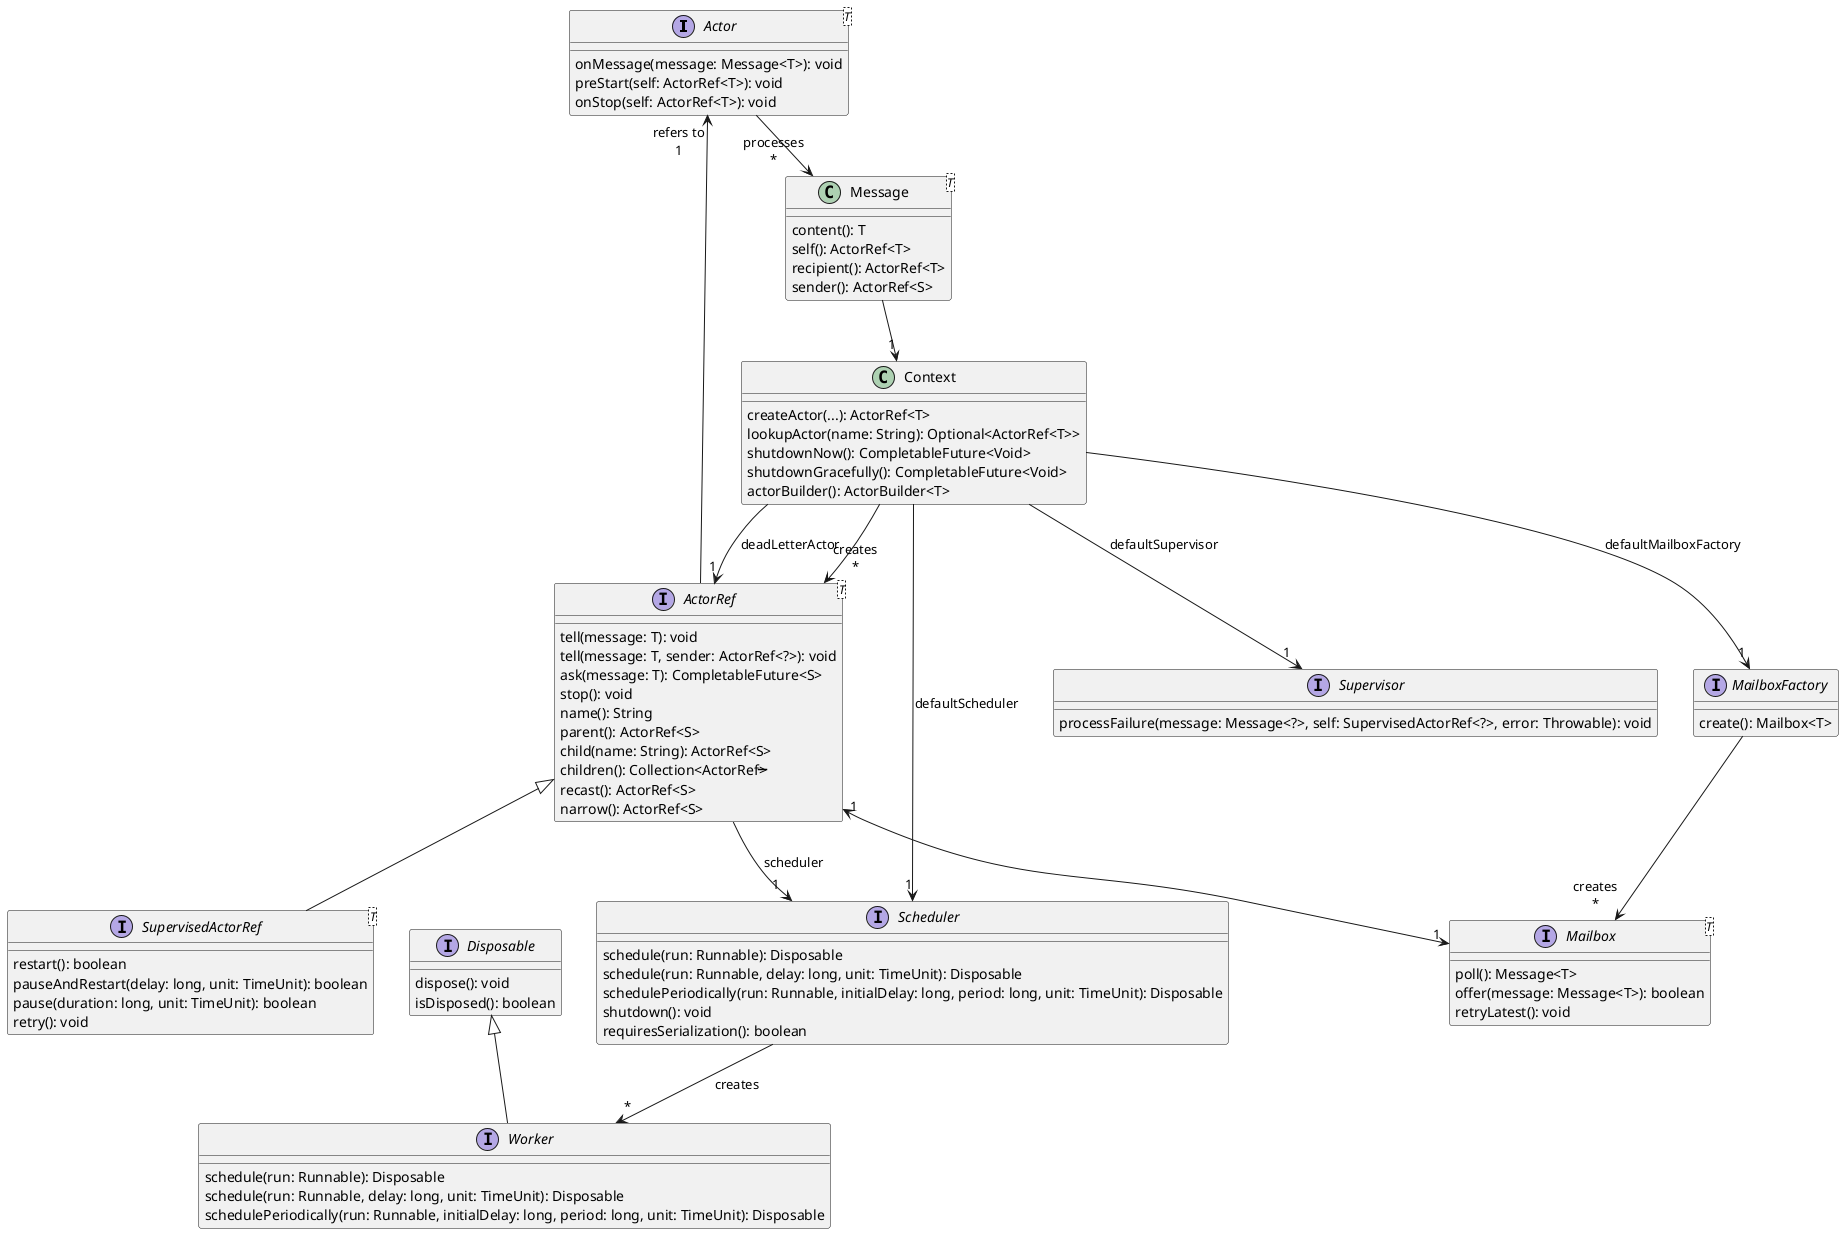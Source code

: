 @startuml
top to bottom direction

interface "Actor<T>" as Actor_T_ [[java:com.github.davidmoten.reels.Actor]] {
    onMessage(message: Message<T>): void
    preStart(self: ActorRef<T>): void
    onStop(self: ActorRef<T>): void
}
interface "ActorRef<T>" as ActorRef_T_ [[java:com.github.davidmoten.reels.ActorRef]] {
    tell(message: T): void
    tell(message: T, sender: ActorRef<?>): void
    ask(message: T): CompletableFuture<S>
    stop(): void
    name(): String
    parent(): ActorRef<S>
    child(name: String): ActorRef<S>
    children(): Collection<ActorRef<S>>
    recast(): ActorRef<S>
    narrow(): ActorRef<S>
}
Context --> "creates\n*" ActorRef_T_
ActorRef_T_ --> "1" Scheduler : scheduler
class Context [[java:com.github.davidmoten.reels.Context]] {
    createActor(...): ActorRef<T>
    lookupActor(name: String): Optional<ActorRef<T>>
    shutdownNow(): CompletableFuture<Void>
    shutdownGracefully(): CompletableFuture<Void>
    actorBuilder(): ActorBuilder<T>
}
Context --> "1" Supervisor : defaultSupervisor
Context --> "1" Scheduler : defaultScheduler
Context --> "1" ActorRef_T_ : deadLetterActor
Context --> "1" MailboxFactory: defaultMailboxFactory

interface "Mailbox<T>" as Mailbox_T_ {
    poll(): Message<T>
    offer(message: Message<T>): boolean
    retryLatest(): void
}
ActorRef_T_ "1" <--> "1" Mailbox_T_

interface MailboxFactory {
    create(): Mailbox<T>
}

MailboxFactory --> "creates\n*" Mailbox_T_ 

interface Disposable [[java:com.github.davidmoten.reels.Disposable]] {
    dispose(): void
    isDisposed(): boolean
}
class "Message<T>" as Message_T_ [[java:com.github.davidmoten.reels.Message]] {
    content(): T
    self(): ActorRef<T>
    recipient(): ActorRef<T>
    sender(): ActorRef<S>
}
Message_T_ --> "1" Context
interface Scheduler [[java:com.github.davidmoten.reels.Scheduler]] {
    schedule(run: Runnable): Disposable
    schedule(run: Runnable, delay: long, unit: TimeUnit): Disposable
    schedulePeriodically(run: Runnable, initialDelay: long, period: long, unit: TimeUnit): Disposable
    shutdown(): void
    requiresSerialization(): boolean
}

Scheduler --> "*" Worker : creates

interface "SupervisedActorRef<T>" as SupervisedActorRef_T_ [[java:com.github.davidmoten.reels.SupervisedActorRef]] {
    restart(): boolean
    pauseAndRestart(delay: long, unit: TimeUnit): boolean
    pause(duration: long, unit: TimeUnit): boolean
    retry(): void
}
ActorRef_T_ <|-- SupervisedActorRef_T_

interface Supervisor [[java:com.github.davidmoten.reels.Supervisor]] {
    processFailure(message: Message<?>, self: SupervisedActorRef<?>, error: Throwable): void
}
interface Worker [[java:com.github.davidmoten.reels.Worker]] {
    schedule(run: Runnable): Disposable
    schedule(run: Runnable, delay: long, unit: TimeUnit): Disposable
    schedulePeriodically(run: Runnable, initialDelay: long, period: long, unit: TimeUnit): Disposable
}
Disposable <|-- Worker
Actor_T_ --> "processes\n*" Message_T_
ActorRef_T_ --> "refers to\n1" Actor_T_
@enduml